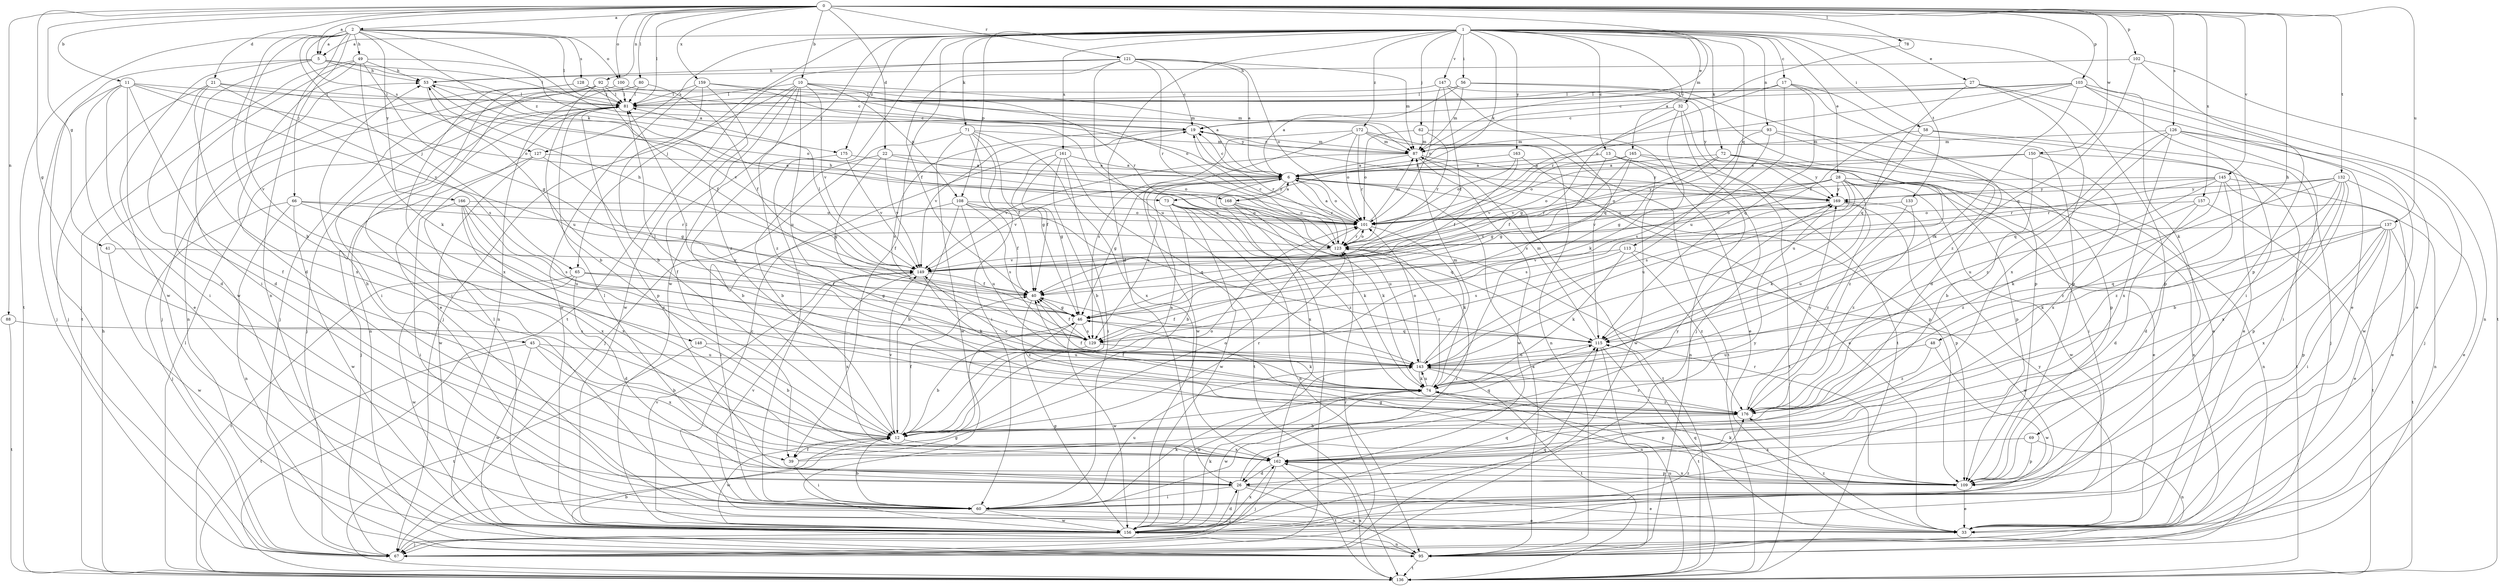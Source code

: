 strict digraph  {
0;
1;
2;
5;
6;
10;
11;
12;
13;
17;
19;
21;
22;
26;
27;
28;
32;
33;
39;
40;
41;
45;
46;
48;
49;
53;
56;
58;
60;
62;
65;
66;
67;
69;
71;
72;
73;
74;
78;
80;
81;
87;
88;
92;
93;
95;
100;
101;
102;
103;
108;
109;
113;
115;
121;
123;
126;
127;
128;
129;
132;
133;
136;
137;
143;
145;
147;
148;
149;
150;
156;
157;
159;
161;
162;
163;
165;
166;
168;
169;
172;
175;
176;
0 -> 2  [label=a];
0 -> 5  [label=a];
0 -> 10  [label=b];
0 -> 11  [label=b];
0 -> 21  [label=d];
0 -> 22  [label=d];
0 -> 41  [label=g];
0 -> 45  [label=g];
0 -> 48  [label=h];
0 -> 78  [label=l];
0 -> 80  [label=l];
0 -> 81  [label=l];
0 -> 87  [label=m];
0 -> 88  [label=n];
0 -> 92  [label=n];
0 -> 100  [label=o];
0 -> 102  [label=p];
0 -> 103  [label=p];
0 -> 121  [label=r];
0 -> 126  [label=s];
0 -> 132  [label=t];
0 -> 137  [label=u];
0 -> 145  [label=v];
0 -> 150  [label=w];
0 -> 157  [label=x];
0 -> 159  [label=x];
1 -> 5  [label=a];
1 -> 13  [label=c];
1 -> 17  [label=c];
1 -> 26  [label=d];
1 -> 27  [label=e];
1 -> 28  [label=e];
1 -> 32  [label=e];
1 -> 39  [label=f];
1 -> 56  [label=i];
1 -> 58  [label=i];
1 -> 60  [label=i];
1 -> 62  [label=j];
1 -> 65  [label=j];
1 -> 69  [label=k];
1 -> 71  [label=k];
1 -> 72  [label=k];
1 -> 73  [label=k];
1 -> 93  [label=n];
1 -> 108  [label=p];
1 -> 113  [label=q];
1 -> 127  [label=s];
1 -> 133  [label=t];
1 -> 147  [label=v];
1 -> 156  [label=w];
1 -> 161  [label=x];
1 -> 163  [label=y];
1 -> 165  [label=y];
1 -> 172  [label=z];
1 -> 175  [label=z];
2 -> 5  [label=a];
2 -> 12  [label=b];
2 -> 49  [label=h];
2 -> 65  [label=j];
2 -> 66  [label=j];
2 -> 73  [label=k];
2 -> 81  [label=l];
2 -> 95  [label=n];
2 -> 100  [label=o];
2 -> 127  [label=s];
2 -> 128  [label=s];
2 -> 136  [label=t];
2 -> 148  [label=v];
2 -> 166  [label=y];
2 -> 168  [label=y];
5 -> 53  [label=h];
5 -> 60  [label=i];
5 -> 67  [label=j];
5 -> 81  [label=l];
5 -> 156  [label=w];
5 -> 175  [label=z];
6 -> 19  [label=c];
6 -> 46  [label=g];
6 -> 101  [label=o];
6 -> 123  [label=r];
6 -> 129  [label=s];
6 -> 136  [label=t];
6 -> 149  [label=v];
6 -> 162  [label=x];
6 -> 168  [label=y];
6 -> 169  [label=y];
10 -> 39  [label=f];
10 -> 67  [label=j];
10 -> 81  [label=l];
10 -> 87  [label=m];
10 -> 108  [label=p];
10 -> 123  [label=r];
10 -> 143  [label=u];
10 -> 149  [label=v];
10 -> 156  [label=w];
10 -> 176  [label=z];
11 -> 26  [label=d];
11 -> 33  [label=e];
11 -> 39  [label=f];
11 -> 60  [label=i];
11 -> 67  [label=j];
11 -> 81  [label=l];
11 -> 101  [label=o];
11 -> 149  [label=v];
12 -> 6  [label=a];
12 -> 39  [label=f];
12 -> 40  [label=f];
12 -> 101  [label=o];
12 -> 115  [label=q];
12 -> 123  [label=r];
12 -> 149  [label=v];
12 -> 156  [label=w];
12 -> 162  [label=x];
13 -> 6  [label=a];
13 -> 46  [label=g];
13 -> 95  [label=n];
13 -> 136  [label=t];
13 -> 156  [label=w];
17 -> 26  [label=d];
17 -> 81  [label=l];
17 -> 109  [label=p];
17 -> 115  [label=q];
17 -> 123  [label=r];
17 -> 143  [label=u];
19 -> 87  [label=m];
19 -> 123  [label=r];
19 -> 129  [label=s];
19 -> 149  [label=v];
21 -> 26  [label=d];
21 -> 67  [label=j];
21 -> 81  [label=l];
21 -> 101  [label=o];
21 -> 129  [label=s];
21 -> 162  [label=x];
22 -> 6  [label=a];
22 -> 12  [label=b];
22 -> 46  [label=g];
22 -> 101  [label=o];
22 -> 149  [label=v];
26 -> 33  [label=e];
26 -> 60  [label=i];
26 -> 67  [label=j];
26 -> 81  [label=l];
26 -> 95  [label=n];
26 -> 169  [label=y];
27 -> 33  [label=e];
27 -> 81  [label=l];
27 -> 109  [label=p];
27 -> 115  [label=q];
27 -> 162  [label=x];
28 -> 33  [label=e];
28 -> 74  [label=k];
28 -> 95  [label=n];
28 -> 101  [label=o];
28 -> 123  [label=r];
28 -> 129  [label=s];
28 -> 143  [label=u];
28 -> 149  [label=v];
28 -> 156  [label=w];
28 -> 169  [label=y];
32 -> 19  [label=c];
32 -> 46  [label=g];
32 -> 67  [label=j];
32 -> 74  [label=k];
32 -> 136  [label=t];
33 -> 19  [label=c];
33 -> 115  [label=q];
33 -> 169  [label=y];
33 -> 176  [label=z];
39 -> 60  [label=i];
39 -> 101  [label=o];
39 -> 169  [label=y];
40 -> 46  [label=g];
40 -> 176  [label=z];
41 -> 149  [label=v];
41 -> 156  [label=w];
45 -> 12  [label=b];
45 -> 136  [label=t];
45 -> 143  [label=u];
45 -> 156  [label=w];
45 -> 162  [label=x];
46 -> 115  [label=q];
46 -> 129  [label=s];
46 -> 156  [label=w];
48 -> 143  [label=u];
48 -> 156  [label=w];
48 -> 176  [label=z];
49 -> 6  [label=a];
49 -> 26  [label=d];
49 -> 46  [label=g];
49 -> 53  [label=h];
49 -> 74  [label=k];
49 -> 136  [label=t];
49 -> 156  [label=w];
53 -> 81  [label=l];
53 -> 143  [label=u];
53 -> 149  [label=v];
56 -> 6  [label=a];
56 -> 81  [label=l];
56 -> 87  [label=m];
56 -> 109  [label=p];
56 -> 176  [label=z];
58 -> 33  [label=e];
58 -> 67  [label=j];
58 -> 87  [label=m];
58 -> 143  [label=u];
60 -> 12  [label=b];
60 -> 33  [label=e];
60 -> 74  [label=k];
60 -> 123  [label=r];
60 -> 143  [label=u];
60 -> 149  [label=v];
60 -> 156  [label=w];
62 -> 33  [label=e];
62 -> 87  [label=m];
62 -> 101  [label=o];
62 -> 123  [label=r];
65 -> 26  [label=d];
65 -> 40  [label=f];
65 -> 46  [label=g];
65 -> 136  [label=t];
65 -> 156  [label=w];
66 -> 67  [label=j];
66 -> 95  [label=n];
66 -> 101  [label=o];
66 -> 123  [label=r];
66 -> 156  [label=w];
66 -> 162  [label=x];
67 -> 46  [label=g];
67 -> 115  [label=q];
67 -> 123  [label=r];
69 -> 95  [label=n];
69 -> 109  [label=p];
69 -> 162  [label=x];
71 -> 40  [label=f];
71 -> 46  [label=g];
71 -> 60  [label=i];
71 -> 67  [label=j];
71 -> 87  [label=m];
71 -> 156  [label=w];
71 -> 162  [label=x];
72 -> 6  [label=a];
72 -> 46  [label=g];
72 -> 60  [label=i];
72 -> 149  [label=v];
72 -> 169  [label=y];
72 -> 176  [label=z];
73 -> 12  [label=b];
73 -> 74  [label=k];
73 -> 95  [label=n];
73 -> 101  [label=o];
73 -> 115  [label=q];
73 -> 156  [label=w];
73 -> 176  [label=z];
74 -> 40  [label=f];
74 -> 109  [label=p];
74 -> 123  [label=r];
74 -> 143  [label=u];
74 -> 149  [label=v];
74 -> 156  [label=w];
74 -> 176  [label=z];
78 -> 6  [label=a];
80 -> 40  [label=f];
80 -> 67  [label=j];
80 -> 81  [label=l];
80 -> 95  [label=n];
81 -> 19  [label=c];
81 -> 67  [label=j];
81 -> 95  [label=n];
81 -> 109  [label=p];
87 -> 6  [label=a];
87 -> 19  [label=c];
87 -> 109  [label=p];
87 -> 149  [label=v];
87 -> 156  [label=w];
87 -> 169  [label=y];
88 -> 129  [label=s];
88 -> 136  [label=t];
92 -> 12  [label=b];
92 -> 33  [label=e];
92 -> 40  [label=f];
92 -> 60  [label=i];
92 -> 67  [label=j];
92 -> 81  [label=l];
92 -> 87  [label=m];
93 -> 33  [label=e];
93 -> 46  [label=g];
93 -> 87  [label=m];
93 -> 109  [label=p];
93 -> 129  [label=s];
95 -> 6  [label=a];
95 -> 12  [label=b];
95 -> 136  [label=t];
100 -> 60  [label=i];
100 -> 81  [label=l];
100 -> 169  [label=y];
101 -> 6  [label=a];
101 -> 74  [label=k];
101 -> 87  [label=m];
101 -> 123  [label=r];
102 -> 53  [label=h];
102 -> 109  [label=p];
102 -> 115  [label=q];
102 -> 136  [label=t];
103 -> 19  [label=c];
103 -> 33  [label=e];
103 -> 40  [label=f];
103 -> 60  [label=i];
103 -> 74  [label=k];
103 -> 81  [label=l];
103 -> 95  [label=n];
103 -> 101  [label=o];
108 -> 12  [label=b];
108 -> 40  [label=f];
108 -> 60  [label=i];
108 -> 101  [label=o];
108 -> 115  [label=q];
108 -> 129  [label=s];
108 -> 143  [label=u];
109 -> 33  [label=e];
109 -> 46  [label=g];
109 -> 53  [label=h];
109 -> 74  [label=k];
109 -> 123  [label=r];
109 -> 162  [label=x];
113 -> 74  [label=k];
113 -> 129  [label=s];
113 -> 149  [label=v];
113 -> 156  [label=w];
113 -> 176  [label=z];
115 -> 40  [label=f];
115 -> 87  [label=m];
115 -> 95  [label=n];
115 -> 136  [label=t];
115 -> 143  [label=u];
121 -> 6  [label=a];
121 -> 19  [label=c];
121 -> 40  [label=f];
121 -> 53  [label=h];
121 -> 87  [label=m];
121 -> 101  [label=o];
121 -> 123  [label=r];
121 -> 136  [label=t];
121 -> 143  [label=u];
123 -> 19  [label=c];
123 -> 53  [label=h];
123 -> 101  [label=o];
123 -> 149  [label=v];
126 -> 60  [label=i];
126 -> 67  [label=j];
126 -> 87  [label=m];
126 -> 115  [label=q];
126 -> 156  [label=w];
126 -> 162  [label=x];
126 -> 176  [label=z];
127 -> 6  [label=a];
127 -> 46  [label=g];
127 -> 67  [label=j];
127 -> 156  [label=w];
128 -> 19  [label=c];
128 -> 81  [label=l];
128 -> 95  [label=n];
128 -> 162  [label=x];
129 -> 12  [label=b];
129 -> 40  [label=f];
129 -> 74  [label=k];
129 -> 81  [label=l];
132 -> 12  [label=b];
132 -> 33  [label=e];
132 -> 74  [label=k];
132 -> 109  [label=p];
132 -> 123  [label=r];
132 -> 162  [label=x];
132 -> 169  [label=y];
132 -> 176  [label=z];
133 -> 101  [label=o];
133 -> 143  [label=u];
133 -> 176  [label=z];
136 -> 53  [label=h];
136 -> 81  [label=l];
136 -> 143  [label=u];
136 -> 162  [label=x];
137 -> 33  [label=e];
137 -> 60  [label=i];
137 -> 74  [label=k];
137 -> 109  [label=p];
137 -> 115  [label=q];
137 -> 123  [label=r];
137 -> 136  [label=t];
137 -> 162  [label=x];
143 -> 74  [label=k];
143 -> 81  [label=l];
143 -> 87  [label=m];
143 -> 101  [label=o];
143 -> 136  [label=t];
143 -> 156  [label=w];
143 -> 176  [label=z];
145 -> 26  [label=d];
145 -> 33  [label=e];
145 -> 95  [label=n];
145 -> 101  [label=o];
145 -> 123  [label=r];
145 -> 143  [label=u];
145 -> 169  [label=y];
145 -> 176  [label=z];
147 -> 40  [label=f];
147 -> 81  [label=l];
147 -> 101  [label=o];
147 -> 115  [label=q];
147 -> 169  [label=y];
148 -> 12  [label=b];
148 -> 136  [label=t];
148 -> 143  [label=u];
149 -> 40  [label=f];
149 -> 53  [label=h];
149 -> 74  [label=k];
149 -> 81  [label=l];
149 -> 162  [label=x];
150 -> 6  [label=a];
150 -> 12  [label=b];
150 -> 101  [label=o];
150 -> 136  [label=t];
150 -> 162  [label=x];
156 -> 26  [label=d];
156 -> 46  [label=g];
156 -> 67  [label=j];
156 -> 74  [label=k];
156 -> 81  [label=l];
156 -> 95  [label=n];
156 -> 115  [label=q];
156 -> 149  [label=v];
156 -> 162  [label=x];
156 -> 176  [label=z];
157 -> 26  [label=d];
157 -> 101  [label=o];
157 -> 136  [label=t];
157 -> 176  [label=z];
159 -> 6  [label=a];
159 -> 12  [label=b];
159 -> 81  [label=l];
159 -> 101  [label=o];
159 -> 156  [label=w];
159 -> 176  [label=z];
161 -> 6  [label=a];
161 -> 12  [label=b];
161 -> 40  [label=f];
161 -> 46  [label=g];
161 -> 60  [label=i];
161 -> 136  [label=t];
162 -> 26  [label=d];
162 -> 67  [label=j];
162 -> 109  [label=p];
162 -> 136  [label=t];
163 -> 6  [label=a];
163 -> 33  [label=e];
163 -> 40  [label=f];
163 -> 101  [label=o];
165 -> 6  [label=a];
165 -> 40  [label=f];
165 -> 95  [label=n];
165 -> 109  [label=p];
165 -> 129  [label=s];
165 -> 149  [label=v];
166 -> 60  [label=i];
166 -> 101  [label=o];
166 -> 129  [label=s];
166 -> 143  [label=u];
166 -> 162  [label=x];
166 -> 176  [label=z];
168 -> 6  [label=a];
168 -> 67  [label=j];
168 -> 74  [label=k];
168 -> 101  [label=o];
168 -> 143  [label=u];
169 -> 101  [label=o];
169 -> 109  [label=p];
169 -> 129  [label=s];
169 -> 149  [label=v];
169 -> 176  [label=z];
172 -> 87  [label=m];
172 -> 95  [label=n];
172 -> 101  [label=o];
172 -> 123  [label=r];
172 -> 129  [label=s];
172 -> 136  [label=t];
172 -> 156  [label=w];
175 -> 6  [label=a];
175 -> 12  [label=b];
175 -> 149  [label=v];
176 -> 12  [label=b];
176 -> 40  [label=f];
176 -> 169  [label=y];
}
